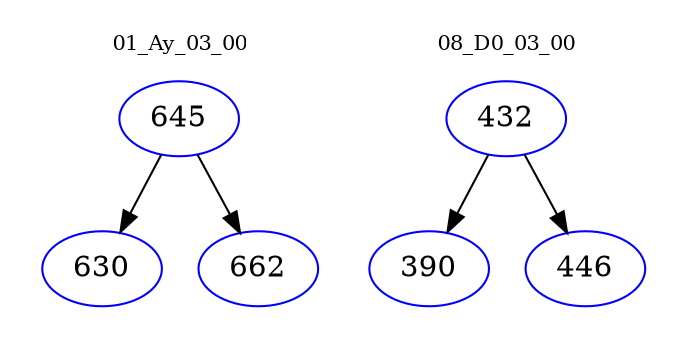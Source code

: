 digraph{
subgraph cluster_0 {
color = white
label = "01_Ay_03_00";
fontsize=10;
T0_645 [label="645", color="blue"]
T0_645 -> T0_630 [color="black"]
T0_630 [label="630", color="blue"]
T0_645 -> T0_662 [color="black"]
T0_662 [label="662", color="blue"]
}
subgraph cluster_1 {
color = white
label = "08_D0_03_00";
fontsize=10;
T1_432 [label="432", color="blue"]
T1_432 -> T1_390 [color="black"]
T1_390 [label="390", color="blue"]
T1_432 -> T1_446 [color="black"]
T1_446 [label="446", color="blue"]
}
}
